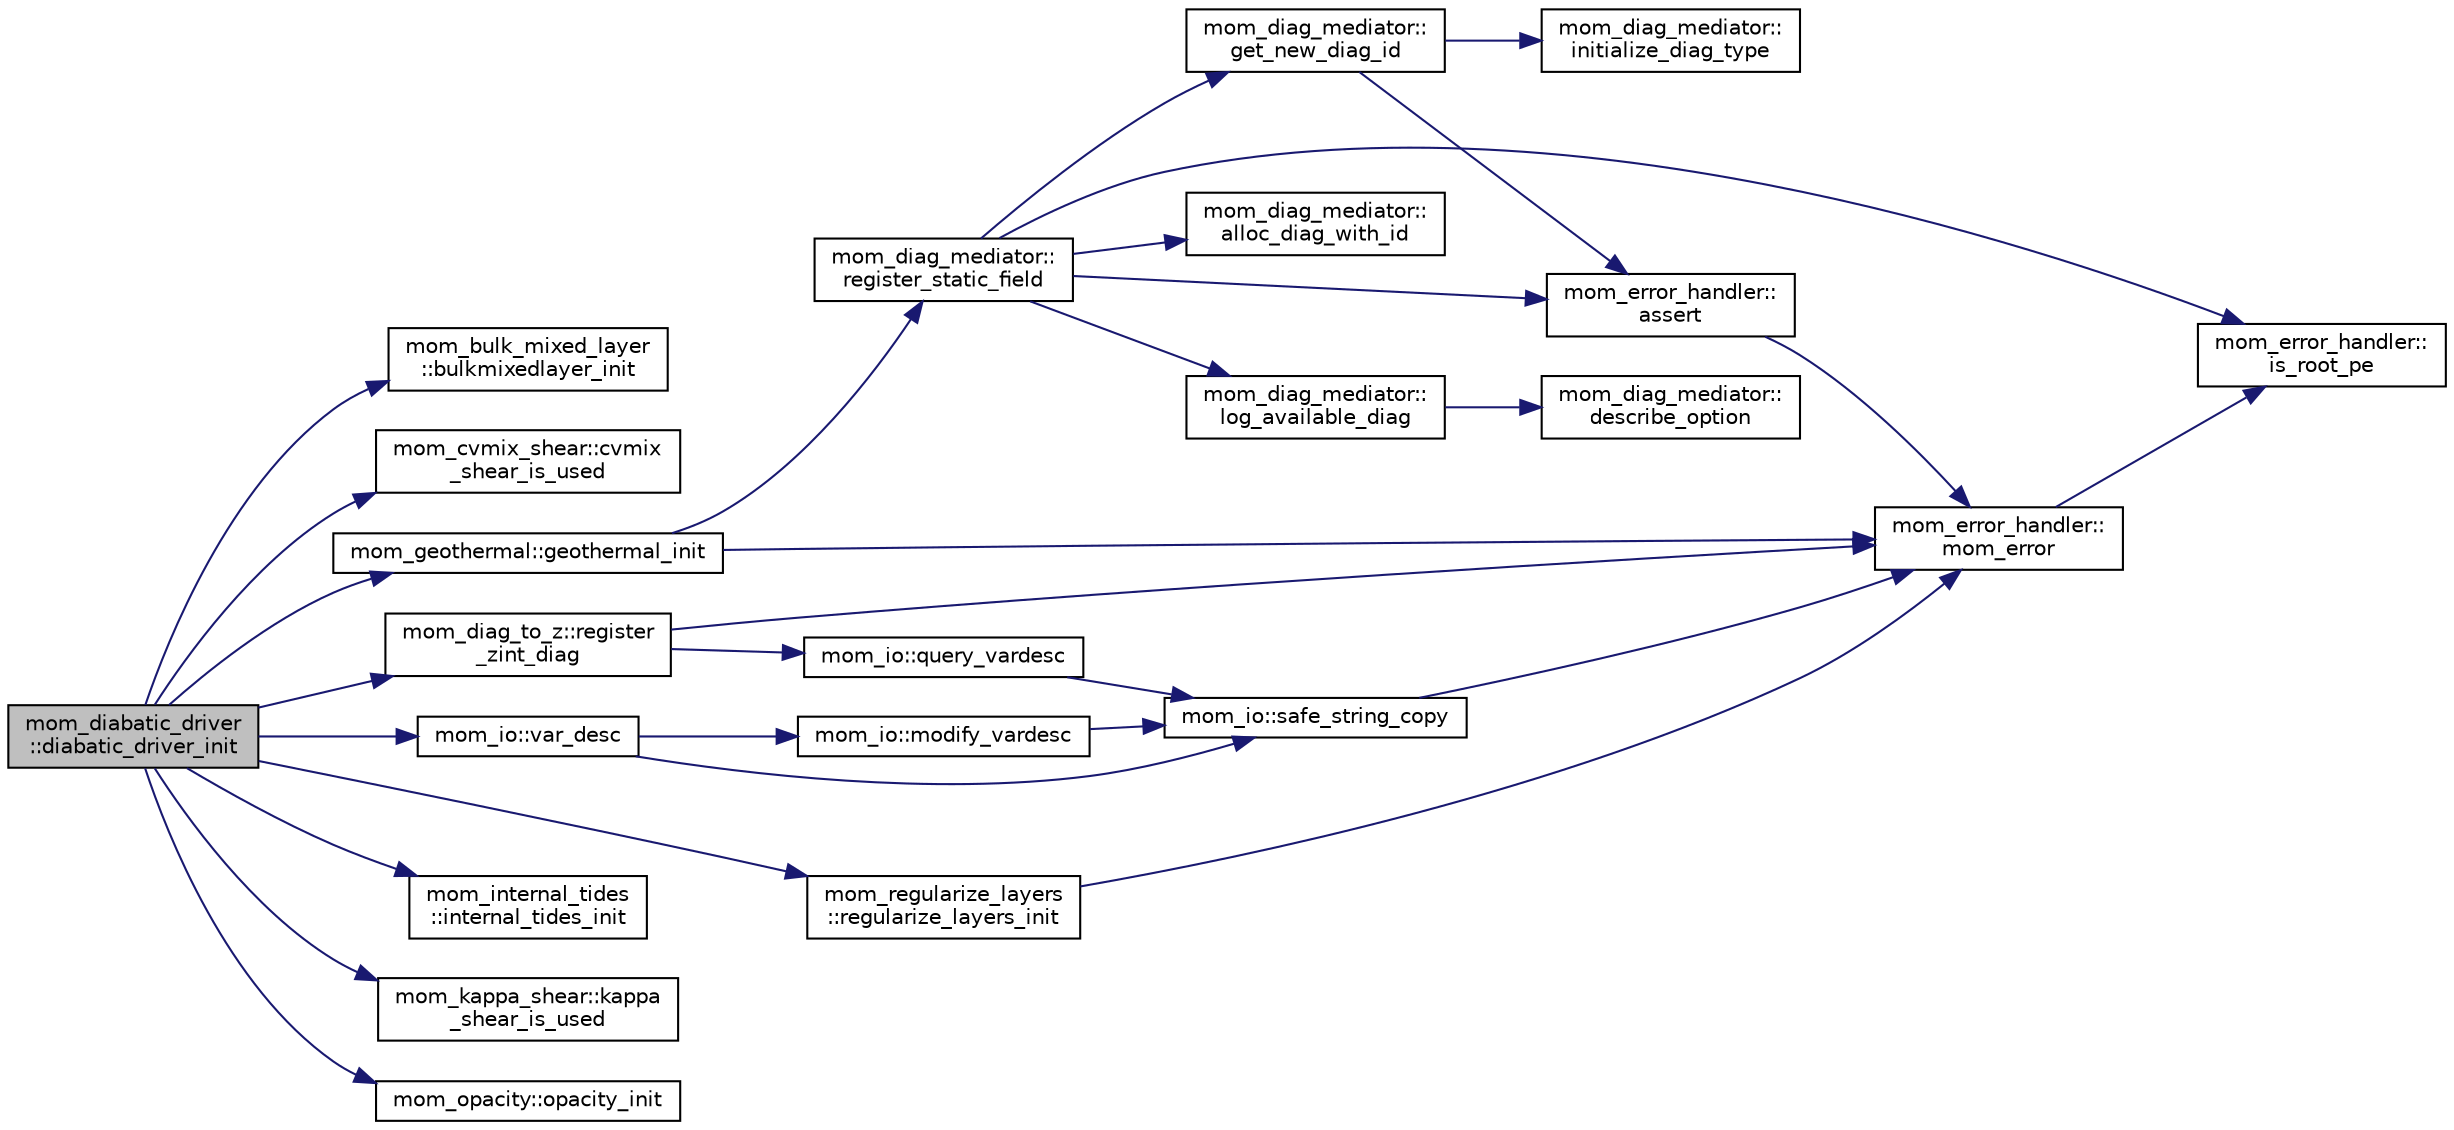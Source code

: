 digraph "mom_diabatic_driver::diabatic_driver_init"
{
 // INTERACTIVE_SVG=YES
  edge [fontname="Helvetica",fontsize="10",labelfontname="Helvetica",labelfontsize="10"];
  node [fontname="Helvetica",fontsize="10",shape=record];
  rankdir="LR";
  Node84 [label="mom_diabatic_driver\l::diabatic_driver_init",height=0.2,width=0.4,color="black", fillcolor="grey75", style="filled", fontcolor="black"];
  Node84 -> Node85 [color="midnightblue",fontsize="10",style="solid",fontname="Helvetica"];
  Node85 [label="mom_bulk_mixed_layer\l::bulkmixedlayer_init",height=0.2,width=0.4,color="black", fillcolor="white", style="filled",URL="$namespacemom__bulk__mixed__layer.html#a7ec83a26f4ae95305e414057235a1e69"];
  Node84 -> Node86 [color="midnightblue",fontsize="10",style="solid",fontname="Helvetica"];
  Node86 [label="mom_cvmix_shear::cvmix\l_shear_is_used",height=0.2,width=0.4,color="black", fillcolor="white", style="filled",URL="$namespacemom__cvmix__shear.html#aa8084ded891a4e6e33ceeec0f240233f",tooltip="Reads the parameters \"LMD94\" and \"PP81\" and returns state. This function allows other modules to know..."];
  Node84 -> Node87 [color="midnightblue",fontsize="10",style="solid",fontname="Helvetica"];
  Node87 [label="mom_geothermal::geothermal_init",height=0.2,width=0.4,color="black", fillcolor="white", style="filled",URL="$namespacemom__geothermal.html#a0abbb7953860e3357bbd3d35f46fd851"];
  Node87 -> Node88 [color="midnightblue",fontsize="10",style="solid",fontname="Helvetica"];
  Node88 [label="mom_error_handler::\lmom_error",height=0.2,width=0.4,color="black", fillcolor="white", style="filled",URL="$namespacemom__error__handler.html#a460cfb79a06c29fc249952c2a3710d67"];
  Node88 -> Node89 [color="midnightblue",fontsize="10",style="solid",fontname="Helvetica"];
  Node89 [label="mom_error_handler::\lis_root_pe",height=0.2,width=0.4,color="black", fillcolor="white", style="filled",URL="$namespacemom__error__handler.html#ad5f00a53059c72fe2332d1436c80ca71"];
  Node87 -> Node90 [color="midnightblue",fontsize="10",style="solid",fontname="Helvetica"];
  Node90 [label="mom_diag_mediator::\lregister_static_field",height=0.2,width=0.4,color="black", fillcolor="white", style="filled",URL="$namespacemom__diag__mediator.html#abe591ed2565e9f026c5be055bc2fc0b7",tooltip="Registers a static diagnostic, returning an integer handle. "];
  Node90 -> Node91 [color="midnightblue",fontsize="10",style="solid",fontname="Helvetica"];
  Node91 [label="mom_diag_mediator::\lget_new_diag_id",height=0.2,width=0.4,color="black", fillcolor="white", style="filled",URL="$namespacemom__diag__mediator.html#a3f7442639213320f7429e2288a79fda2",tooltip="Returns a new diagnostic id, it may be necessary to expand the diagnostics array. ..."];
  Node91 -> Node92 [color="midnightblue",fontsize="10",style="solid",fontname="Helvetica"];
  Node92 [label="mom_error_handler::\lassert",height=0.2,width=0.4,color="black", fillcolor="white", style="filled",URL="$namespacemom__error__handler.html#a33bcd190d460095104954f2e654f9fe6",tooltip="Issues a FATAL error if the assertion fails, i.e. the first argument is false. "];
  Node92 -> Node88 [color="midnightblue",fontsize="10",style="solid",fontname="Helvetica"];
  Node91 -> Node93 [color="midnightblue",fontsize="10",style="solid",fontname="Helvetica"];
  Node93 [label="mom_diag_mediator::\linitialize_diag_type",height=0.2,width=0.4,color="black", fillcolor="white", style="filled",URL="$namespacemom__diag__mediator.html#a883862f004e30bbc5211f38635511ba0",tooltip="Initializes a diag_type (used after allocating new memory) "];
  Node90 -> Node94 [color="midnightblue",fontsize="10",style="solid",fontname="Helvetica"];
  Node94 [label="mom_diag_mediator::\lalloc_diag_with_id",height=0.2,width=0.4,color="black", fillcolor="white", style="filled",URL="$namespacemom__diag__mediator.html#a1b0bed2113a0c268eafd1bafbb48bd4f"];
  Node90 -> Node92 [color="midnightblue",fontsize="10",style="solid",fontname="Helvetica"];
  Node90 -> Node89 [color="midnightblue",fontsize="10",style="solid",fontname="Helvetica"];
  Node90 -> Node95 [color="midnightblue",fontsize="10",style="solid",fontname="Helvetica"];
  Node95 [label="mom_diag_mediator::\llog_available_diag",height=0.2,width=0.4,color="black", fillcolor="white", style="filled",URL="$namespacemom__diag__mediator.html#a65fe8d329cf5dbfd08c98874a7a64407",tooltip="Log a diagnostic to the available diagnostics file. "];
  Node95 -> Node96 [color="midnightblue",fontsize="10",style="solid",fontname="Helvetica"];
  Node96 [label="mom_diag_mediator::\ldescribe_option",height=0.2,width=0.4,color="black", fillcolor="white", style="filled",URL="$namespacemom__diag__mediator.html#ae002ca447acba252bf7bdc042e75a01e"];
  Node84 -> Node97 [color="midnightblue",fontsize="10",style="solid",fontname="Helvetica"];
  Node97 [label="mom_internal_tides\l::internal_tides_init",height=0.2,width=0.4,color="black", fillcolor="white", style="filled",URL="$namespacemom__internal__tides.html#ad59f7f55a0f0e6b259523175f1c8b7d1"];
  Node84 -> Node98 [color="midnightblue",fontsize="10",style="solid",fontname="Helvetica"];
  Node98 [label="mom_kappa_shear::kappa\l_shear_is_used",height=0.2,width=0.4,color="black", fillcolor="white", style="filled",URL="$namespacemom__kappa__shear.html#ac7859c609e462000ca8fd763d68d141e"];
  Node84 -> Node99 [color="midnightblue",fontsize="10",style="solid",fontname="Helvetica"];
  Node99 [label="mom_opacity::opacity_init",height=0.2,width=0.4,color="black", fillcolor="white", style="filled",URL="$namespacemom__opacity.html#ab8dbcd70b93f5bd77b2a525cd73f0eb9"];
  Node84 -> Node100 [color="midnightblue",fontsize="10",style="solid",fontname="Helvetica"];
  Node100 [label="mom_diag_to_z::register\l_zint_diag",height=0.2,width=0.4,color="black", fillcolor="white", style="filled",URL="$namespacemom__diag__to__z.html#a12bc76d5b29b6b3292a802946b7dd6fc"];
  Node100 -> Node101 [color="midnightblue",fontsize="10",style="solid",fontname="Helvetica"];
  Node101 [label="mom_io::query_vardesc",height=0.2,width=0.4,color="black", fillcolor="white", style="filled",URL="$namespacemom__io.html#a23e82d1d89d9bb1c9bdf802ce80d4508",tooltip="This routine queries vardesc. "];
  Node101 -> Node102 [color="midnightblue",fontsize="10",style="solid",fontname="Helvetica"];
  Node102 [label="mom_io::safe_string_copy",height=0.2,width=0.4,color="black", fillcolor="white", style="filled",URL="$namespacemom__io.html#ac4bc408e8b38dbd669842753f26ebf88",tooltip="Copies a string. "];
  Node102 -> Node88 [color="midnightblue",fontsize="10",style="solid",fontname="Helvetica"];
  Node100 -> Node88 [color="midnightblue",fontsize="10",style="solid",fontname="Helvetica"];
  Node84 -> Node103 [color="midnightblue",fontsize="10",style="solid",fontname="Helvetica"];
  Node103 [label="mom_regularize_layers\l::regularize_layers_init",height=0.2,width=0.4,color="black", fillcolor="white", style="filled",URL="$namespacemom__regularize__layers.html#aacef23c9ae71c05caf0ffac9e907e91b"];
  Node103 -> Node88 [color="midnightblue",fontsize="10",style="solid",fontname="Helvetica"];
  Node84 -> Node104 [color="midnightblue",fontsize="10",style="solid",fontname="Helvetica"];
  Node104 [label="mom_io::var_desc",height=0.2,width=0.4,color="black", fillcolor="white", style="filled",URL="$namespacemom__io.html#a39c3ccc06bb1a6e446af2ee9010eba16",tooltip="Returns a vardesc type whose elements have been filled with the provided fields. The argument name is..."];
  Node104 -> Node102 [color="midnightblue",fontsize="10",style="solid",fontname="Helvetica"];
  Node104 -> Node105 [color="midnightblue",fontsize="10",style="solid",fontname="Helvetica"];
  Node105 [label="mom_io::modify_vardesc",height=0.2,width=0.4,color="black", fillcolor="white", style="filled",URL="$namespacemom__io.html#af96b29cb8410d557e8e452b81586223b",tooltip="This routine modifies the named elements of a vardesc type. All arguments are optional, except the vardesc type to be modified. "];
  Node105 -> Node102 [color="midnightblue",fontsize="10",style="solid",fontname="Helvetica"];
}
